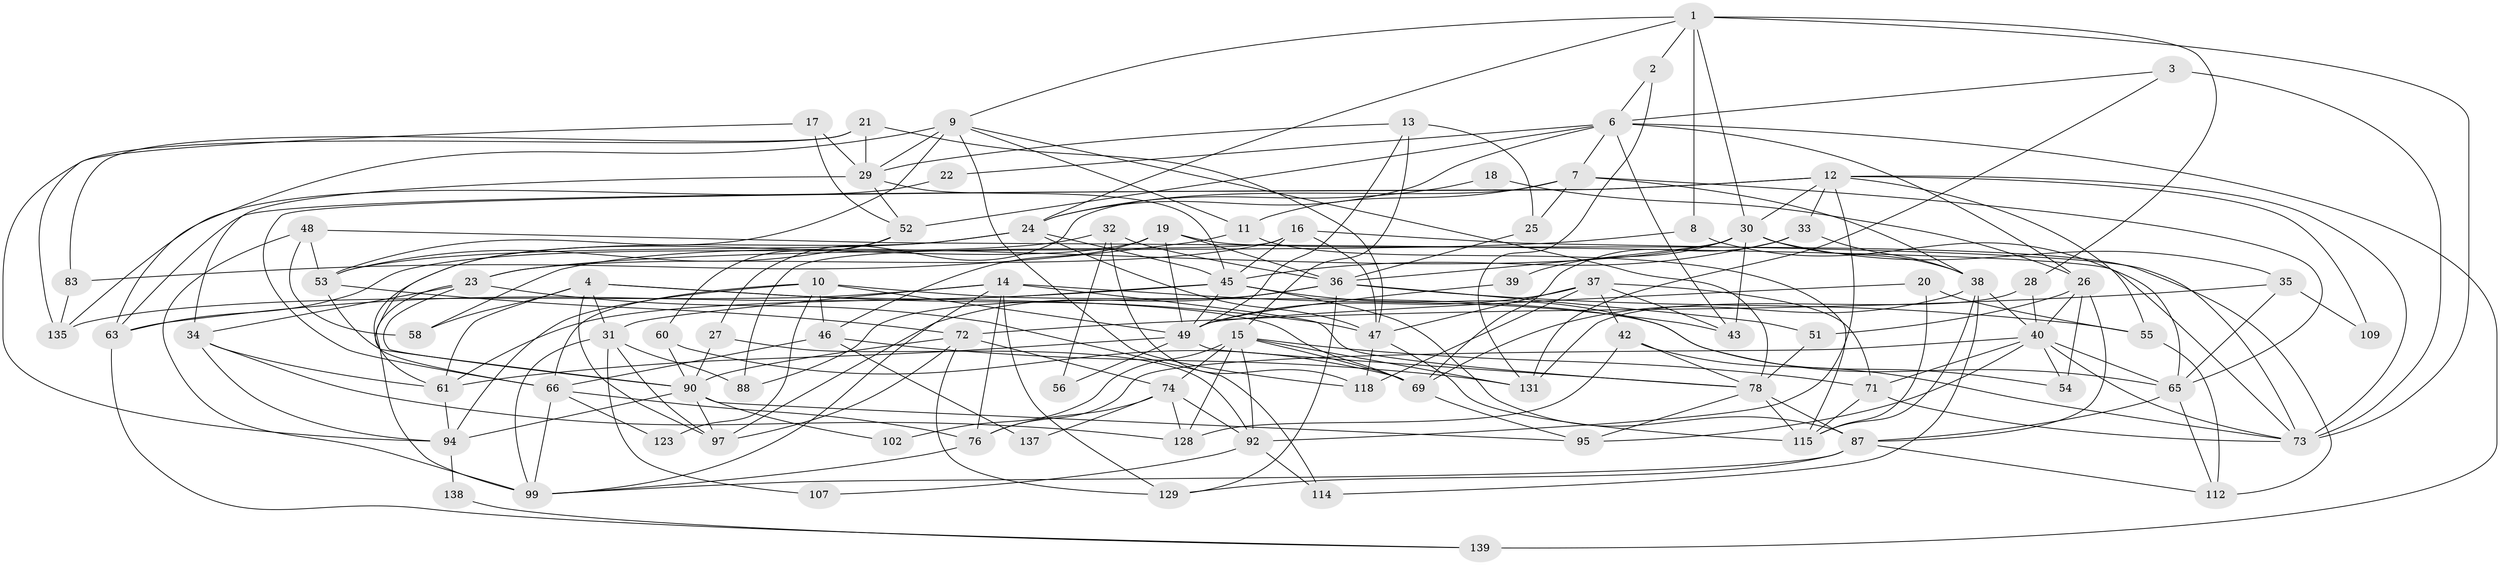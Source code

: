 // Generated by graph-tools (version 1.1) at 2025/52/02/27/25 19:52:05]
// undirected, 89 vertices, 222 edges
graph export_dot {
graph [start="1"]
  node [color=gray90,style=filled];
  1 [super="+50"];
  2 [super="+103"];
  3;
  4 [super="+5"];
  6 [super="+70"];
  7 [super="+113"];
  8 [super="+104"];
  9 [super="+41"];
  10 [super="+59"];
  11;
  12 [super="+81"];
  13 [super="+101"];
  14 [super="+117"];
  15 [super="+44"];
  16;
  17;
  18;
  19;
  20;
  21;
  22;
  23 [super="+85"];
  24 [super="+132"];
  25;
  26 [super="+127"];
  27;
  28 [super="+110"];
  29 [super="+122"];
  30 [super="+116"];
  31 [super="+136"];
  32 [super="+119"];
  33;
  34;
  35 [super="+120"];
  36 [super="+100"];
  37 [super="+57"];
  38 [super="+105"];
  39;
  40 [super="+79"];
  42 [super="+140"];
  43 [super="+77"];
  45 [super="+67"];
  46 [super="+64"];
  47 [super="+89"];
  48;
  49 [super="+62"];
  51;
  52 [super="+96"];
  53 [super="+82"];
  54;
  55;
  56;
  58;
  60;
  61 [super="+91"];
  63 [super="+68"];
  65 [super="+126"];
  66 [super="+124"];
  69 [super="+86"];
  71 [super="+84"];
  72 [super="+130"];
  73 [super="+75"];
  74 [super="+80"];
  76 [super="+98"];
  78 [super="+93"];
  83;
  87 [super="+121"];
  88 [super="+133"];
  90 [super="+106"];
  92 [super="+108"];
  94 [super="+125"];
  95;
  97;
  99 [super="+111"];
  102;
  107;
  109;
  112 [super="+141"];
  114;
  115;
  118;
  123;
  128 [super="+134"];
  129;
  131;
  135;
  137;
  138;
  139;
  1 -- 9;
  1 -- 24;
  1 -- 2;
  1 -- 8;
  1 -- 73;
  1 -- 28;
  1 -- 30;
  2 -- 6;
  2 -- 131;
  3 -- 73 [weight=2];
  3 -- 6;
  3 -- 131;
  4 -- 97;
  4 -- 47;
  4 -- 31;
  4 -- 58;
  4 -- 69;
  4 -- 61;
  6 -- 43;
  6 -- 7;
  6 -- 22;
  6 -- 26;
  6 -- 139 [weight=2];
  6 -- 24;
  6 -- 52;
  7 -- 11;
  7 -- 25;
  7 -- 65;
  7 -- 27;
  7 -- 38;
  8 -- 65;
  8 -- 23;
  9 -- 29 [weight=2];
  9 -- 53;
  9 -- 118;
  9 -- 11;
  9 -- 63;
  9 -- 78;
  10 -- 94;
  10 -- 49;
  10 -- 66;
  10 -- 123;
  10 -- 65;
  10 -- 46;
  11 -- 115;
  11 -- 83;
  12 -- 55;
  12 -- 33;
  12 -- 92;
  12 -- 109;
  12 -- 73;
  12 -- 30;
  12 -- 63;
  12 -- 66;
  13 -- 25;
  13 -- 29;
  13 -- 15;
  13 -- 49;
  14 -- 135;
  14 -- 99;
  14 -- 78;
  14 -- 129;
  14 -- 43;
  14 -- 76;
  14 -- 31;
  15 -- 102;
  15 -- 131;
  15 -- 128;
  15 -- 69;
  15 -- 74;
  15 -- 92 [weight=2];
  15 -- 71;
  16 -- 45;
  16 -- 47;
  16 -- 73;
  16 -- 23;
  16 -- 88;
  17 -- 135;
  17 -- 29;
  17 -- 52;
  18 -- 24;
  18 -- 26;
  19 -- 61;
  19 -- 46;
  19 -- 112 [weight=2];
  19 -- 49;
  19 -- 36;
  20 -- 55;
  20 -- 115;
  20 -- 49;
  21 -- 47;
  21 -- 83;
  21 -- 29;
  21 -- 94;
  22 -- 135;
  23 -- 114;
  23 -- 34;
  23 -- 99;
  23 -- 90;
  24 -- 53;
  24 -- 66;
  24 -- 47;
  24 -- 45;
  25 -- 36;
  26 -- 51;
  26 -- 54;
  26 -- 40;
  26 -- 87;
  27 -- 90;
  27 -- 92;
  28 -- 40;
  28 -- 131;
  29 -- 52;
  29 -- 34;
  29 -- 45 [weight=2];
  30 -- 58;
  30 -- 35;
  30 -- 36;
  30 -- 38;
  30 -- 39;
  30 -- 43;
  31 -- 97;
  31 -- 107;
  31 -- 88;
  31 -- 99 [weight=2];
  32 -- 118;
  32 -- 56;
  32 -- 36;
  32 -- 63;
  33 -- 45;
  33 -- 38;
  33 -- 69;
  34 -- 61;
  34 -- 128;
  34 -- 94;
  35 -- 72;
  35 -- 109;
  35 -- 65;
  36 -- 97;
  36 -- 55;
  36 -- 129;
  36 -- 51;
  36 -- 88;
  37 -- 118;
  37 -- 43;
  37 -- 49;
  37 -- 47;
  37 -- 71;
  37 -- 42;
  38 -- 115;
  38 -- 114;
  38 -- 40;
  38 -- 69;
  39 -- 49;
  40 -- 95;
  40 -- 54;
  40 -- 71;
  40 -- 73;
  40 -- 65;
  40 -- 76;
  42 -- 73;
  42 -- 78;
  42 -- 128;
  45 -- 49;
  45 -- 61 [weight=2];
  45 -- 54;
  45 -- 87;
  45 -- 63;
  46 -- 131;
  46 -- 137;
  46 -- 66;
  47 -- 115;
  47 -- 118;
  48 -- 99;
  48 -- 58;
  48 -- 73;
  48 -- 53;
  49 -- 56;
  49 -- 61;
  49 -- 78;
  51 -- 78;
  52 -- 53;
  52 -- 60;
  53 -- 90;
  53 -- 72;
  55 -- 112;
  60 -- 90;
  60 -- 69;
  61 -- 94;
  63 -- 139;
  65 -- 112;
  65 -- 87;
  66 -- 123;
  66 -- 99;
  66 -- 76;
  69 -- 95;
  71 -- 73;
  71 -- 115;
  72 -- 129;
  72 -- 97;
  72 -- 90;
  72 -- 74;
  74 -- 76;
  74 -- 137;
  74 -- 92;
  74 -- 128;
  76 -- 99;
  78 -- 87;
  78 -- 95;
  78 -- 115;
  83 -- 135;
  87 -- 129;
  87 -- 99;
  87 -- 112;
  90 -- 97;
  90 -- 94;
  90 -- 102;
  90 -- 95;
  92 -- 107;
  92 -- 114;
  94 -- 138;
  138 -- 139;
}
